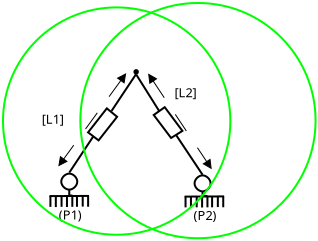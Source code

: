 <?xml version="1.0" encoding="UTF-8"?>
<dia:diagram xmlns:dia="http://www.lysator.liu.se/~alla/dia/">
  <dia:layer name="Arrière-plan" visible="true" active="true">
    <dia:object type="Standard - Line" version="0" id="O0">
      <dia:attribute name="obj_pos">
        <dia:point val="21.633,22.892"/>
      </dia:attribute>
      <dia:attribute name="obj_bb">
        <dia:rectangle val="21.564,21.011;22.906,22.961"/>
      </dia:attribute>
      <dia:attribute name="conn_endpoints">
        <dia:point val="21.633,22.892"/>
        <dia:point val="22.836,21.08"/>
      </dia:attribute>
      <dia:attribute name="numcp">
        <dia:int val="1"/>
      </dia:attribute>
      <dia:connections>
        <dia:connection handle="0" to="O4" connection="0"/>
        <dia:connection handle="1" to="O24" connection="5"/>
      </dia:connections>
    </dia:object>
    <dia:object type="Standard - Line" version="0" id="O1">
      <dia:attribute name="obj_pos">
        <dia:point val="28.298,22.998"/>
      </dia:attribute>
      <dia:attribute name="obj_bb">
        <dia:rectangle val="26.885,20.913;28.367,23.067"/>
      </dia:attribute>
      <dia:attribute name="conn_endpoints">
        <dia:point val="28.298,22.998"/>
        <dia:point val="26.954,20.982"/>
      </dia:attribute>
      <dia:attribute name="numcp">
        <dia:int val="1"/>
      </dia:attribute>
    </dia:object>
    <dia:object type="Standard - Line" version="0" id="O2">
      <dia:attribute name="obj_pos">
        <dia:point val="20.645,24.066"/>
      </dia:attribute>
      <dia:attribute name="obj_bb">
        <dia:rectangle val="20.594,24.006;22.67,24.116"/>
      </dia:attribute>
      <dia:attribute name="conn_endpoints">
        <dia:point val="20.645,24.066"/>
        <dia:point val="22.62,24.057"/>
      </dia:attribute>
      <dia:attribute name="numcp">
        <dia:int val="1"/>
      </dia:attribute>
    </dia:object>
    <dia:object type="Standard - Line" version="0" id="O3">
      <dia:attribute name="obj_pos">
        <dia:point val="20.691,24.055"/>
      </dia:attribute>
      <dia:attribute name="obj_bb">
        <dia:rectangle val="20.641,24.005;20.741,24.655"/>
      </dia:attribute>
      <dia:attribute name="conn_endpoints">
        <dia:point val="20.691,24.055"/>
        <dia:point val="20.691,24.605"/>
      </dia:attribute>
      <dia:attribute name="numcp">
        <dia:int val="1"/>
      </dia:attribute>
    </dia:object>
    <dia:object type="UML - Component Feature" version="1" id="O4">
      <dia:attribute name="obj_pos">
        <dia:point val="21.787,24.037"/>
      </dia:attribute>
      <dia:attribute name="obj_bb">
        <dia:rectangle val="20.733,21.992;22.686,25.0"/>
      </dia:attribute>
      <dia:attribute name="meta">
        <dia:composite type="dict"/>
      </dia:attribute>
      <dia:attribute name="orth_points">
        <dia:point val="21.787,24.037"/>
        <dia:point val="21.633,24.037"/>
        <dia:point val="21.633,22.892"/>
      </dia:attribute>
      <dia:attribute name="orth_orient">
        <dia:enum val="0"/>
        <dia:enum val="1"/>
      </dia:attribute>
      <dia:attribute name="orth_autoroute">
        <dia:boolean val="false"/>
      </dia:attribute>
      <dia:attribute name="line_colour">
        <dia:color val="#000000"/>
      </dia:attribute>
      <dia:attribute name="role">
        <dia:enum val="0"/>
      </dia:attribute>
      <dia:attribute name="text">
        <dia:composite type="text">
          <dia:attribute name="string">
            <dia:string>##</dia:string>
          </dia:attribute>
          <dia:attribute name="font">
            <dia:font family="monospace" style="0" name="Courier"/>
          </dia:attribute>
          <dia:attribute name="height">
            <dia:real val="0.8"/>
          </dia:attribute>
          <dia:attribute name="pos">
            <dia:point val="21.726,24.848"/>
          </dia:attribute>
          <dia:attribute name="color">
            <dia:color val="#000000"/>
          </dia:attribute>
          <dia:attribute name="alignment">
            <dia:enum val="1"/>
          </dia:attribute>
        </dia:composite>
      </dia:attribute>
      <dia:attribute name="text_pos">
        <dia:point val="21.726,24.848"/>
      </dia:attribute>
    </dia:object>
    <dia:object type="Standard - Line" version="0" id="O5">
      <dia:attribute name="obj_pos">
        <dia:point val="21.786,24.052"/>
      </dia:attribute>
      <dia:attribute name="obj_bb">
        <dia:rectangle val="21.736,24.002;21.836,24.652"/>
      </dia:attribute>
      <dia:attribute name="conn_endpoints">
        <dia:point val="21.786,24.052"/>
        <dia:point val="21.786,24.602"/>
      </dia:attribute>
      <dia:attribute name="numcp">
        <dia:int val="1"/>
      </dia:attribute>
    </dia:object>
    <dia:object type="Standard - Line" version="0" id="O6">
      <dia:attribute name="obj_pos">
        <dia:point val="20.961,24.065"/>
      </dia:attribute>
      <dia:attribute name="obj_bb">
        <dia:rectangle val="20.911,24.015;21.011,24.665"/>
      </dia:attribute>
      <dia:attribute name="conn_endpoints">
        <dia:point val="20.961,24.065"/>
        <dia:point val="20.961,24.615"/>
      </dia:attribute>
      <dia:attribute name="numcp">
        <dia:int val="1"/>
      </dia:attribute>
    </dia:object>
    <dia:object type="Standard - Line" version="0" id="O7">
      <dia:attribute name="obj_pos">
        <dia:point val="21.248,24.052"/>
      </dia:attribute>
      <dia:attribute name="obj_bb">
        <dia:rectangle val="21.198,24.002;21.298,24.652"/>
      </dia:attribute>
      <dia:attribute name="conn_endpoints">
        <dia:point val="21.248,24.052"/>
        <dia:point val="21.248,24.602"/>
      </dia:attribute>
      <dia:attribute name="numcp">
        <dia:int val="1"/>
      </dia:attribute>
    </dia:object>
    <dia:object type="Standard - Line" version="0" id="O8">
      <dia:attribute name="obj_pos">
        <dia:point val="21.518,24.062"/>
      </dia:attribute>
      <dia:attribute name="obj_bb">
        <dia:rectangle val="21.468,24.012;21.568,24.662"/>
      </dia:attribute>
      <dia:attribute name="conn_endpoints">
        <dia:point val="21.518,24.062"/>
        <dia:point val="21.518,24.612"/>
      </dia:attribute>
      <dia:attribute name="numcp">
        <dia:int val="1"/>
      </dia:attribute>
    </dia:object>
    <dia:object type="Standard - Line" version="0" id="O9">
      <dia:attribute name="obj_pos">
        <dia:point val="22.018,24.052"/>
      </dia:attribute>
      <dia:attribute name="obj_bb">
        <dia:rectangle val="21.968,24.002;22.068,24.652"/>
      </dia:attribute>
      <dia:attribute name="conn_endpoints">
        <dia:point val="22.018,24.052"/>
        <dia:point val="22.018,24.602"/>
      </dia:attribute>
      <dia:attribute name="numcp">
        <dia:int val="1"/>
      </dia:attribute>
    </dia:object>
    <dia:object type="Standard - Line" version="0" id="O10">
      <dia:attribute name="obj_pos">
        <dia:point val="22.306,24.04"/>
      </dia:attribute>
      <dia:attribute name="obj_bb">
        <dia:rectangle val="22.256,23.99;22.356,24.64"/>
      </dia:attribute>
      <dia:attribute name="conn_endpoints">
        <dia:point val="22.306,24.04"/>
        <dia:point val="22.306,24.59"/>
      </dia:attribute>
      <dia:attribute name="numcp">
        <dia:int val="1"/>
      </dia:attribute>
    </dia:object>
    <dia:object type="Standard - Line" version="0" id="O11">
      <dia:attribute name="obj_pos">
        <dia:point val="22.576,24.049"/>
      </dia:attribute>
      <dia:attribute name="obj_bb">
        <dia:rectangle val="22.526,23.999;22.626,24.649"/>
      </dia:attribute>
      <dia:attribute name="conn_endpoints">
        <dia:point val="22.576,24.049"/>
        <dia:point val="22.576,24.599"/>
      </dia:attribute>
      <dia:attribute name="numcp">
        <dia:int val="1"/>
      </dia:attribute>
    </dia:object>
    <dia:object type="Standard - Line" version="0" id="O12">
      <dia:attribute name="obj_pos">
        <dia:point val="27.401,24.091"/>
      </dia:attribute>
      <dia:attribute name="obj_bb">
        <dia:rectangle val="27.351,24.031;29.426,24.141"/>
      </dia:attribute>
      <dia:attribute name="conn_endpoints">
        <dia:point val="27.401,24.091"/>
        <dia:point val="29.376,24.081"/>
      </dia:attribute>
      <dia:attribute name="numcp">
        <dia:int val="1"/>
      </dia:attribute>
    </dia:object>
    <dia:object type="Standard - Line" version="0" id="O13">
      <dia:attribute name="obj_pos">
        <dia:point val="27.447,24.08"/>
      </dia:attribute>
      <dia:attribute name="obj_bb">
        <dia:rectangle val="27.397,24.03;27.497,24.68"/>
      </dia:attribute>
      <dia:attribute name="conn_endpoints">
        <dia:point val="27.447,24.08"/>
        <dia:point val="27.447,24.63"/>
      </dia:attribute>
      <dia:attribute name="numcp">
        <dia:int val="1"/>
      </dia:attribute>
    </dia:object>
    <dia:object type="UML - Component Feature" version="1" id="O14">
      <dia:attribute name="obj_pos">
        <dia:point val="28.543,24.062"/>
      </dia:attribute>
      <dia:attribute name="obj_bb">
        <dia:rectangle val="27.398,22.08;29.443,25.025"/>
      </dia:attribute>
      <dia:attribute name="meta">
        <dia:composite type="dict"/>
      </dia:attribute>
      <dia:attribute name="orth_points">
        <dia:point val="28.543,24.062"/>
        <dia:point val="28.298,24.062"/>
        <dia:point val="28.298,22.98"/>
      </dia:attribute>
      <dia:attribute name="orth_orient">
        <dia:enum val="0"/>
        <dia:enum val="1"/>
      </dia:attribute>
      <dia:attribute name="orth_autoroute">
        <dia:boolean val="false"/>
      </dia:attribute>
      <dia:attribute name="line_colour">
        <dia:color val="#000000"/>
      </dia:attribute>
      <dia:attribute name="role">
        <dia:enum val="0"/>
      </dia:attribute>
      <dia:attribute name="text">
        <dia:composite type="text">
          <dia:attribute name="string">
            <dia:string>##</dia:string>
          </dia:attribute>
          <dia:attribute name="font">
            <dia:font family="monospace" style="0" name="Courier"/>
          </dia:attribute>
          <dia:attribute name="height">
            <dia:real val="0.8"/>
          </dia:attribute>
          <dia:attribute name="pos">
            <dia:point val="28.483,24.872"/>
          </dia:attribute>
          <dia:attribute name="color">
            <dia:color val="#000000"/>
          </dia:attribute>
          <dia:attribute name="alignment">
            <dia:enum val="1"/>
          </dia:attribute>
        </dia:composite>
      </dia:attribute>
      <dia:attribute name="text_pos">
        <dia:point val="28.483,24.872"/>
      </dia:attribute>
    </dia:object>
    <dia:object type="Standard - Line" version="0" id="O15">
      <dia:attribute name="obj_pos">
        <dia:point val="28.542,24.077"/>
      </dia:attribute>
      <dia:attribute name="obj_bb">
        <dia:rectangle val="28.492,24.027;28.592,24.677"/>
      </dia:attribute>
      <dia:attribute name="conn_endpoints">
        <dia:point val="28.542,24.077"/>
        <dia:point val="28.542,24.627"/>
      </dia:attribute>
      <dia:attribute name="numcp">
        <dia:int val="1"/>
      </dia:attribute>
    </dia:object>
    <dia:object type="Standard - Line" version="0" id="O16">
      <dia:attribute name="obj_pos">
        <dia:point val="27.717,24.089"/>
      </dia:attribute>
      <dia:attribute name="obj_bb">
        <dia:rectangle val="27.667,24.039;27.767,24.689"/>
      </dia:attribute>
      <dia:attribute name="conn_endpoints">
        <dia:point val="27.717,24.089"/>
        <dia:point val="27.717,24.639"/>
      </dia:attribute>
      <dia:attribute name="numcp">
        <dia:int val="1"/>
      </dia:attribute>
    </dia:object>
    <dia:object type="Standard - Line" version="0" id="O17">
      <dia:attribute name="obj_pos">
        <dia:point val="28.005,24.077"/>
      </dia:attribute>
      <dia:attribute name="obj_bb">
        <dia:rectangle val="27.955,24.027;28.055,24.677"/>
      </dia:attribute>
      <dia:attribute name="conn_endpoints">
        <dia:point val="28.005,24.077"/>
        <dia:point val="28.005,24.627"/>
      </dia:attribute>
      <dia:attribute name="numcp">
        <dia:int val="1"/>
      </dia:attribute>
    </dia:object>
    <dia:object type="Standard - Line" version="0" id="O18">
      <dia:attribute name="obj_pos">
        <dia:point val="28.275,24.086"/>
      </dia:attribute>
      <dia:attribute name="obj_bb">
        <dia:rectangle val="28.225,24.036;28.325,24.686"/>
      </dia:attribute>
      <dia:attribute name="conn_endpoints">
        <dia:point val="28.275,24.086"/>
        <dia:point val="28.275,24.636"/>
      </dia:attribute>
      <dia:attribute name="numcp">
        <dia:int val="1"/>
      </dia:attribute>
    </dia:object>
    <dia:object type="Standard - Line" version="0" id="O19">
      <dia:attribute name="obj_pos">
        <dia:point val="28.775,24.077"/>
      </dia:attribute>
      <dia:attribute name="obj_bb">
        <dia:rectangle val="28.725,24.027;28.825,24.677"/>
      </dia:attribute>
      <dia:attribute name="conn_endpoints">
        <dia:point val="28.775,24.077"/>
        <dia:point val="28.775,24.627"/>
      </dia:attribute>
      <dia:attribute name="numcp">
        <dia:int val="1"/>
      </dia:attribute>
    </dia:object>
    <dia:object type="Standard - Line" version="0" id="O20">
      <dia:attribute name="obj_pos">
        <dia:point val="29.062,24.064"/>
      </dia:attribute>
      <dia:attribute name="obj_bb">
        <dia:rectangle val="29.012,24.014;29.112,24.664"/>
      </dia:attribute>
      <dia:attribute name="conn_endpoints">
        <dia:point val="29.062,24.064"/>
        <dia:point val="29.062,24.614"/>
      </dia:attribute>
      <dia:attribute name="numcp">
        <dia:int val="1"/>
      </dia:attribute>
    </dia:object>
    <dia:object type="Standard - Line" version="0" id="O21">
      <dia:attribute name="obj_pos">
        <dia:point val="29.332,24.074"/>
      </dia:attribute>
      <dia:attribute name="obj_bb">
        <dia:rectangle val="29.282,24.024;29.382,24.674"/>
      </dia:attribute>
      <dia:attribute name="conn_endpoints">
        <dia:point val="29.332,24.074"/>
        <dia:point val="29.332,24.624"/>
      </dia:attribute>
      <dia:attribute name="numcp">
        <dia:int val="1"/>
      </dia:attribute>
    </dia:object>
    <dia:object type="Standard - Text" version="1" id="O22">
      <dia:attribute name="obj_pos">
        <dia:point val="21.106,25.241"/>
      </dia:attribute>
      <dia:attribute name="obj_bb">
        <dia:rectangle val="21.106,24.646;22.398,25.394"/>
      </dia:attribute>
      <dia:attribute name="text">
        <dia:composite type="text">
          <dia:attribute name="string">
            <dia:string>#(P1)#</dia:string>
          </dia:attribute>
          <dia:attribute name="font">
            <dia:font family="sans" style="0" name="Helvetica"/>
          </dia:attribute>
          <dia:attribute name="height">
            <dia:real val="0.8"/>
          </dia:attribute>
          <dia:attribute name="pos">
            <dia:point val="21.106,25.241"/>
          </dia:attribute>
          <dia:attribute name="color">
            <dia:color val="#000000"/>
          </dia:attribute>
          <dia:attribute name="alignment">
            <dia:enum val="0"/>
          </dia:attribute>
        </dia:composite>
      </dia:attribute>
      <dia:attribute name="valign">
        <dia:enum val="3"/>
      </dia:attribute>
    </dia:object>
    <dia:object type="Standard - Text" version="1" id="O23">
      <dia:attribute name="obj_pos">
        <dia:point val="27.841,25.259"/>
      </dia:attribute>
      <dia:attribute name="obj_bb">
        <dia:rectangle val="27.841,24.664;29.133,25.411"/>
      </dia:attribute>
      <dia:attribute name="text">
        <dia:composite type="text">
          <dia:attribute name="string">
            <dia:string>#(P2)#</dia:string>
          </dia:attribute>
          <dia:attribute name="font">
            <dia:font family="sans" style="0" name="Helvetica"/>
          </dia:attribute>
          <dia:attribute name="height">
            <dia:real val="0.8"/>
          </dia:attribute>
          <dia:attribute name="pos">
            <dia:point val="27.841,25.259"/>
          </dia:attribute>
          <dia:attribute name="color">
            <dia:color val="#000000"/>
          </dia:attribute>
          <dia:attribute name="alignment">
            <dia:enum val="0"/>
          </dia:attribute>
        </dia:composite>
      </dia:attribute>
      <dia:attribute name="valign">
        <dia:enum val="3"/>
      </dia:attribute>
    </dia:object>
    <dia:object type="Standard - Polygon" version="0" id="O24">
      <dia:attribute name="obj_pos">
        <dia:point val="23.511,19.68"/>
      </dia:attribute>
      <dia:attribute name="obj_bb">
        <dia:rectangle val="22.503,19.609;24.093,21.349"/>
      </dia:attribute>
      <dia:attribute name="poly_points">
        <dia:point val="23.511,19.68"/>
        <dia:point val="24.024,20.102"/>
        <dia:point val="23.099,21.28"/>
        <dia:point val="22.574,20.88"/>
      </dia:attribute>
      <dia:attribute name="show_background">
        <dia:boolean val="true"/>
      </dia:attribute>
    </dia:object>
    <dia:object type="Standard - Line" version="0" id="O25">
      <dia:attribute name="obj_pos">
        <dia:point val="23.746,19.809"/>
      </dia:attribute>
      <dia:attribute name="obj_bb">
        <dia:rectangle val="23.677,17.905;25.038,19.878"/>
      </dia:attribute>
      <dia:attribute name="conn_endpoints">
        <dia:point val="23.746,19.809"/>
        <dia:point val="24.969,17.974"/>
      </dia:attribute>
      <dia:attribute name="numcp">
        <dia:int val="1"/>
      </dia:attribute>
      <dia:connections>
        <dia:connection handle="0" to="O24" connection="8"/>
      </dia:connections>
    </dia:object>
    <dia:object type="Standard - Line" version="0" id="O26">
      <dia:attribute name="obj_pos">
        <dia:point val="26.131,19.816"/>
      </dia:attribute>
      <dia:attribute name="obj_bb">
        <dia:rectangle val="24.912,17.918;26.2,19.885"/>
      </dia:attribute>
      <dia:attribute name="conn_endpoints">
        <dia:point val="26.131,19.816"/>
        <dia:point val="24.981,17.987"/>
      </dia:attribute>
      <dia:attribute name="numcp">
        <dia:int val="1"/>
      </dia:attribute>
      <dia:connections>
        <dia:connection handle="0" to="O27" connection="5"/>
      </dia:connections>
    </dia:object>
    <dia:object type="Standard - Polygon" version="0" id="O27">
      <dia:attribute name="obj_pos">
        <dia:point val="26.724,21.159"/>
      </dia:attribute>
      <dia:attribute name="obj_bb">
        <dia:rectangle val="25.785,19.552;27.363,21.226"/>
      </dia:attribute>
      <dia:attribute name="poly_points">
        <dia:point val="26.724,21.159"/>
        <dia:point val="27.29,20.806"/>
        <dia:point val="26.406,19.621"/>
        <dia:point val="25.856,20.01"/>
      </dia:attribute>
      <dia:attribute name="show_background">
        <dia:boolean val="true"/>
      </dia:attribute>
    </dia:object>
    <dia:object type="Geometric - Perfect Circle" version="1" id="O28">
      <dia:attribute name="obj_pos">
        <dia:point val="24.891,17.767"/>
      </dia:attribute>
      <dia:attribute name="obj_bb">
        <dia:rectangle val="24.841,17.717;25.114,17.99"/>
      </dia:attribute>
      <dia:attribute name="meta">
        <dia:composite type="dict"/>
      </dia:attribute>
      <dia:attribute name="elem_corner">
        <dia:point val="24.891,17.767"/>
      </dia:attribute>
      <dia:attribute name="elem_width">
        <dia:real val="0.173"/>
      </dia:attribute>
      <dia:attribute name="elem_height">
        <dia:real val="0.173"/>
      </dia:attribute>
      <dia:attribute name="line_width">
        <dia:real val="0.1"/>
      </dia:attribute>
      <dia:attribute name="line_colour">
        <dia:color val="#000000"/>
      </dia:attribute>
      <dia:attribute name="fill_colour">
        <dia:color val="#000000"/>
      </dia:attribute>
      <dia:attribute name="show_background">
        <dia:boolean val="true"/>
      </dia:attribute>
      <dia:attribute name="line_style">
        <dia:enum val="0"/>
        <dia:real val="1"/>
      </dia:attribute>
      <dia:attribute name="flip_horizontal">
        <dia:boolean val="false"/>
      </dia:attribute>
      <dia:attribute name="flip_vertical">
        <dia:boolean val="false"/>
      </dia:attribute>
      <dia:attribute name="subscale">
        <dia:real val="1"/>
      </dia:attribute>
    </dia:object>
    <dia:object type="Standard - Line" version="0" id="O29">
      <dia:attribute name="obj_pos">
        <dia:point val="25.593,17.959"/>
      </dia:attribute>
      <dia:attribute name="obj_bb">
        <dia:rectangle val="25.558,17.925;28.774,22.732"/>
      </dia:attribute>
      <dia:attribute name="conn_endpoints">
        <dia:point val="25.593,17.959"/>
        <dia:point val="28.74,22.697"/>
      </dia:attribute>
      <dia:attribute name="numcp">
        <dia:int val="1"/>
      </dia:attribute>
      <dia:attribute name="line_width">
        <dia:real val="0.05"/>
      </dia:attribute>
      <dia:attribute name="line_style">
        <dia:enum val="1"/>
      </dia:attribute>
      <dia:attribute name="start_arrow">
        <dia:enum val="3"/>
      </dia:attribute>
      <dia:attribute name="start_arrow_length">
        <dia:real val="0.4"/>
      </dia:attribute>
      <dia:attribute name="start_arrow_width">
        <dia:real val="0.4"/>
      </dia:attribute>
      <dia:attribute name="end_arrow">
        <dia:enum val="3"/>
      </dia:attribute>
      <dia:attribute name="end_arrow_length">
        <dia:real val="0.4"/>
      </dia:attribute>
      <dia:attribute name="end_arrow_width">
        <dia:real val="0.4"/>
      </dia:attribute>
    </dia:object>
    <dia:object type="Standard - Text" version="1" id="O30">
      <dia:attribute name="obj_pos">
        <dia:point val="26.897,19.129"/>
      </dia:attribute>
      <dia:attribute name="obj_bb">
        <dia:rectangle val="26.897,18.516;28.181,19.319"/>
      </dia:attribute>
      <dia:attribute name="text">
        <dia:composite type="text">
          <dia:attribute name="string">
            <dia:string>#[L2]#</dia:string>
          </dia:attribute>
          <dia:attribute name="font">
            <dia:font family="sans" style="0" name="Helvetica"/>
          </dia:attribute>
          <dia:attribute name="height">
            <dia:real val="0.8"/>
          </dia:attribute>
          <dia:attribute name="pos">
            <dia:point val="26.897,19.129"/>
          </dia:attribute>
          <dia:attribute name="color">
            <dia:color val="#000000"/>
          </dia:attribute>
          <dia:attribute name="alignment">
            <dia:enum val="0"/>
          </dia:attribute>
        </dia:composite>
      </dia:attribute>
      <dia:attribute name="valign">
        <dia:enum val="3"/>
      </dia:attribute>
    </dia:object>
    <dia:object type="Standard - Text" version="1" id="O31">
      <dia:attribute name="obj_pos">
        <dia:point val="20.255,20.449"/>
      </dia:attribute>
      <dia:attribute name="obj_bb">
        <dia:rectangle val="20.255,19.854;21.52,20.601"/>
      </dia:attribute>
      <dia:attribute name="text">
        <dia:composite type="text">
          <dia:attribute name="string">
            <dia:string>#[L1]#</dia:string>
          </dia:attribute>
          <dia:attribute name="font">
            <dia:font family="sans" style="0" name="Helvetica"/>
          </dia:attribute>
          <dia:attribute name="height">
            <dia:real val="0.8"/>
          </dia:attribute>
          <dia:attribute name="pos">
            <dia:point val="20.255,20.449"/>
          </dia:attribute>
          <dia:attribute name="color">
            <dia:color val="#000000"/>
          </dia:attribute>
          <dia:attribute name="alignment">
            <dia:enum val="0"/>
          </dia:attribute>
        </dia:composite>
      </dia:attribute>
      <dia:attribute name="valign">
        <dia:enum val="3"/>
      </dia:attribute>
    </dia:object>
    <dia:object type="Standard - Line" version="0" id="O32">
      <dia:attribute name="obj_pos">
        <dia:point val="24.462,17.942"/>
      </dia:attribute>
      <dia:attribute name="obj_bb">
        <dia:rectangle val="21.068,17.907;24.497,22.591"/>
      </dia:attribute>
      <dia:attribute name="conn_endpoints">
        <dia:point val="24.462,17.942"/>
        <dia:point val="21.103,22.556"/>
      </dia:attribute>
      <dia:attribute name="numcp">
        <dia:int val="1"/>
      </dia:attribute>
      <dia:attribute name="line_width">
        <dia:real val="0.05"/>
      </dia:attribute>
      <dia:attribute name="line_style">
        <dia:enum val="1"/>
      </dia:attribute>
      <dia:attribute name="start_arrow">
        <dia:enum val="3"/>
      </dia:attribute>
      <dia:attribute name="start_arrow_length">
        <dia:real val="0.4"/>
      </dia:attribute>
      <dia:attribute name="start_arrow_width">
        <dia:real val="0.4"/>
      </dia:attribute>
      <dia:attribute name="end_arrow">
        <dia:enum val="3"/>
      </dia:attribute>
      <dia:attribute name="end_arrow_length">
        <dia:real val="0.4"/>
      </dia:attribute>
      <dia:attribute name="end_arrow_width">
        <dia:real val="0.4"/>
      </dia:attribute>
    </dia:object>
    <dia:object type="Geometric - Perfect Circle" version="1" id="O33">
      <dia:attribute name="obj_pos">
        <dia:point val="22.187,14.411"/>
      </dia:attribute>
      <dia:attribute name="obj_bb">
        <dia:rectangle val="22.137,14.361;34.0,26.224"/>
      </dia:attribute>
      <dia:attribute name="meta">
        <dia:composite type="dict"/>
      </dia:attribute>
      <dia:attribute name="elem_corner">
        <dia:point val="22.187,14.411"/>
      </dia:attribute>
      <dia:attribute name="elem_width">
        <dia:real val="11.762"/>
      </dia:attribute>
      <dia:attribute name="elem_height">
        <dia:real val="11.762"/>
      </dia:attribute>
      <dia:attribute name="line_width">
        <dia:real val="0.1"/>
      </dia:attribute>
      <dia:attribute name="line_colour">
        <dia:color val="#00ff00"/>
      </dia:attribute>
      <dia:attribute name="fill_colour">
        <dia:color val="#ffffff"/>
      </dia:attribute>
      <dia:attribute name="show_background">
        <dia:boolean val="false"/>
      </dia:attribute>
      <dia:attribute name="line_style">
        <dia:enum val="0"/>
        <dia:real val="1"/>
      </dia:attribute>
      <dia:attribute name="flip_horizontal">
        <dia:boolean val="false"/>
      </dia:attribute>
      <dia:attribute name="flip_vertical">
        <dia:boolean val="false"/>
      </dia:attribute>
      <dia:attribute name="subscale">
        <dia:real val="1"/>
      </dia:attribute>
    </dia:object>
    <dia:object type="Geometric - Perfect Circle" version="1" id="O34">
      <dia:attribute name="obj_pos">
        <dia:point val="18.32,14.631"/>
      </dia:attribute>
      <dia:attribute name="obj_bb">
        <dia:rectangle val="18.27,14.581;29.737,26.049"/>
      </dia:attribute>
      <dia:attribute name="meta">
        <dia:composite type="dict"/>
      </dia:attribute>
      <dia:attribute name="elem_corner">
        <dia:point val="18.32,14.631"/>
      </dia:attribute>
      <dia:attribute name="elem_width">
        <dia:real val="11.367"/>
      </dia:attribute>
      <dia:attribute name="elem_height">
        <dia:real val="11.367"/>
      </dia:attribute>
      <dia:attribute name="line_width">
        <dia:real val="0.1"/>
      </dia:attribute>
      <dia:attribute name="line_colour">
        <dia:color val="#00ff00"/>
      </dia:attribute>
      <dia:attribute name="fill_colour">
        <dia:color val="#ffffff"/>
      </dia:attribute>
      <dia:attribute name="show_background">
        <dia:boolean val="false"/>
      </dia:attribute>
      <dia:attribute name="line_style">
        <dia:enum val="0"/>
        <dia:real val="1"/>
      </dia:attribute>
      <dia:attribute name="flip_horizontal">
        <dia:boolean val="false"/>
      </dia:attribute>
      <dia:attribute name="flip_vertical">
        <dia:boolean val="false"/>
      </dia:attribute>
      <dia:attribute name="subscale">
        <dia:real val="1"/>
      </dia:attribute>
    </dia:object>
  </dia:layer>
</dia:diagram>
